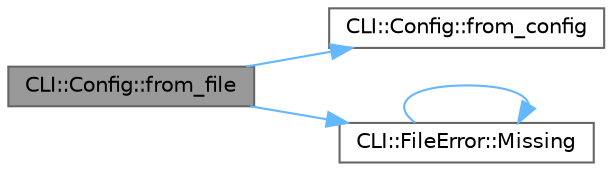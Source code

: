 digraph "CLI::Config::from_file"
{
 // LATEX_PDF_SIZE
  bgcolor="transparent";
  edge [fontname=Helvetica,fontsize=10,labelfontname=Helvetica,labelfontsize=10];
  node [fontname=Helvetica,fontsize=10,shape=box,height=0.2,width=0.4];
  rankdir="LR";
  Node1 [id="Node000001",label="CLI::Config::from_file",height=0.2,width=0.4,color="gray40", fillcolor="grey60", style="filled", fontcolor="black",tooltip="Parse a config file, throw an error (ParseError:ConfigParseError or FileError) on failure"];
  Node1 -> Node2 [id="edge1_Node000001_Node000002",color="steelblue1",style="solid",tooltip=" "];
  Node2 [id="Node000002",label="CLI::Config::from_config",height=0.2,width=0.4,color="grey40", fillcolor="white", style="filled",URL="$class_c_l_i_1_1_config.html#af08741b7aa795644af5491faf04a0b2e",tooltip="Convert a configuration into an app"];
  Node1 -> Node3 [id="edge2_Node000001_Node000003",color="steelblue1",style="solid",tooltip=" "];
  Node3 [id="Node000003",label="CLI::FileError::Missing",height=0.2,width=0.4,color="grey40", fillcolor="white", style="filled",URL="$class_c_l_i_1_1_file_error.html#a5117d3f4ce0cb625a9153f948114015b",tooltip=" "];
  Node3 -> Node3 [id="edge3_Node000003_Node000003",color="steelblue1",style="solid",tooltip=" "];
}
